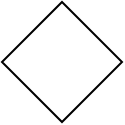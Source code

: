 <mxfile version="18.0.0" type="github"><diagram id="bIu1LTLQkCsmmtCM1aXv" name="Page-1"><mxGraphModel dx="1038" dy="539" grid="1" gridSize="10" guides="1" tooltips="1" connect="1" arrows="1" fold="1" page="1" pageScale="1" pageWidth="827" pageHeight="1169" math="0" shadow="0"><root><mxCell id="0"/><mxCell id="1" parent="0"/><mxCell id="QGioomh0OqWOX5ztdwoq-1" value="" style="rhombus;whiteSpace=wrap;html=1;" vertex="1" parent="1"><mxGeometry x="350" y="140" width="60" height="60" as="geometry"/></mxCell></root></mxGraphModel></diagram></mxfile>
